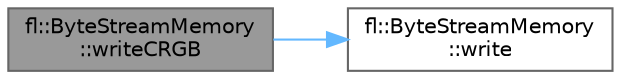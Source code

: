digraph "fl::ByteStreamMemory::writeCRGB"
{
 // INTERACTIVE_SVG=YES
 // LATEX_PDF_SIZE
  bgcolor="transparent";
  edge [fontname=Helvetica,fontsize=10,labelfontname=Helvetica,labelfontsize=10];
  node [fontname=Helvetica,fontsize=10,shape=box,height=0.2,width=0.4];
  rankdir="LR";
  Node1 [id="Node000001",label="fl::ByteStreamMemory\l::writeCRGB",height=0.2,width=0.4,color="gray40", fillcolor="grey60", style="filled", fontcolor="black",tooltip=" "];
  Node1 -> Node2 [id="edge1_Node000001_Node000002",color="steelblue1",style="solid",tooltip=" "];
  Node2 [id="Node000002",label="fl::ByteStreamMemory\l::write",height=0.2,width=0.4,color="grey40", fillcolor="white", style="filled",URL="$d1/dc0/classfl_1_1_byte_stream_memory_a3dd55fa0210071eac5122220d01a294d.html#a3dd55fa0210071eac5122220d01a294d",tooltip=" "];
}
